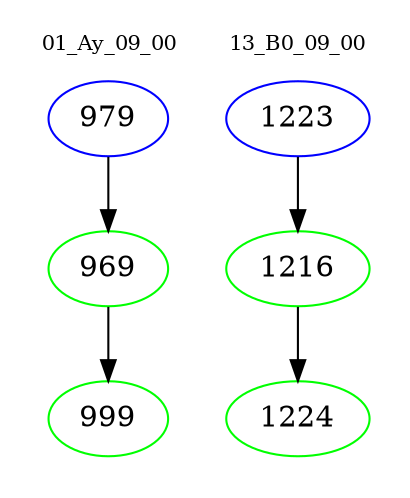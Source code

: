 digraph{
subgraph cluster_0 {
color = white
label = "01_Ay_09_00";
fontsize=10;
T0_979 [label="979", color="blue"]
T0_979 -> T0_969 [color="black"]
T0_969 [label="969", color="green"]
T0_969 -> T0_999 [color="black"]
T0_999 [label="999", color="green"]
}
subgraph cluster_1 {
color = white
label = "13_B0_09_00";
fontsize=10;
T1_1223 [label="1223", color="blue"]
T1_1223 -> T1_1216 [color="black"]
T1_1216 [label="1216", color="green"]
T1_1216 -> T1_1224 [color="black"]
T1_1224 [label="1224", color="green"]
}
}

